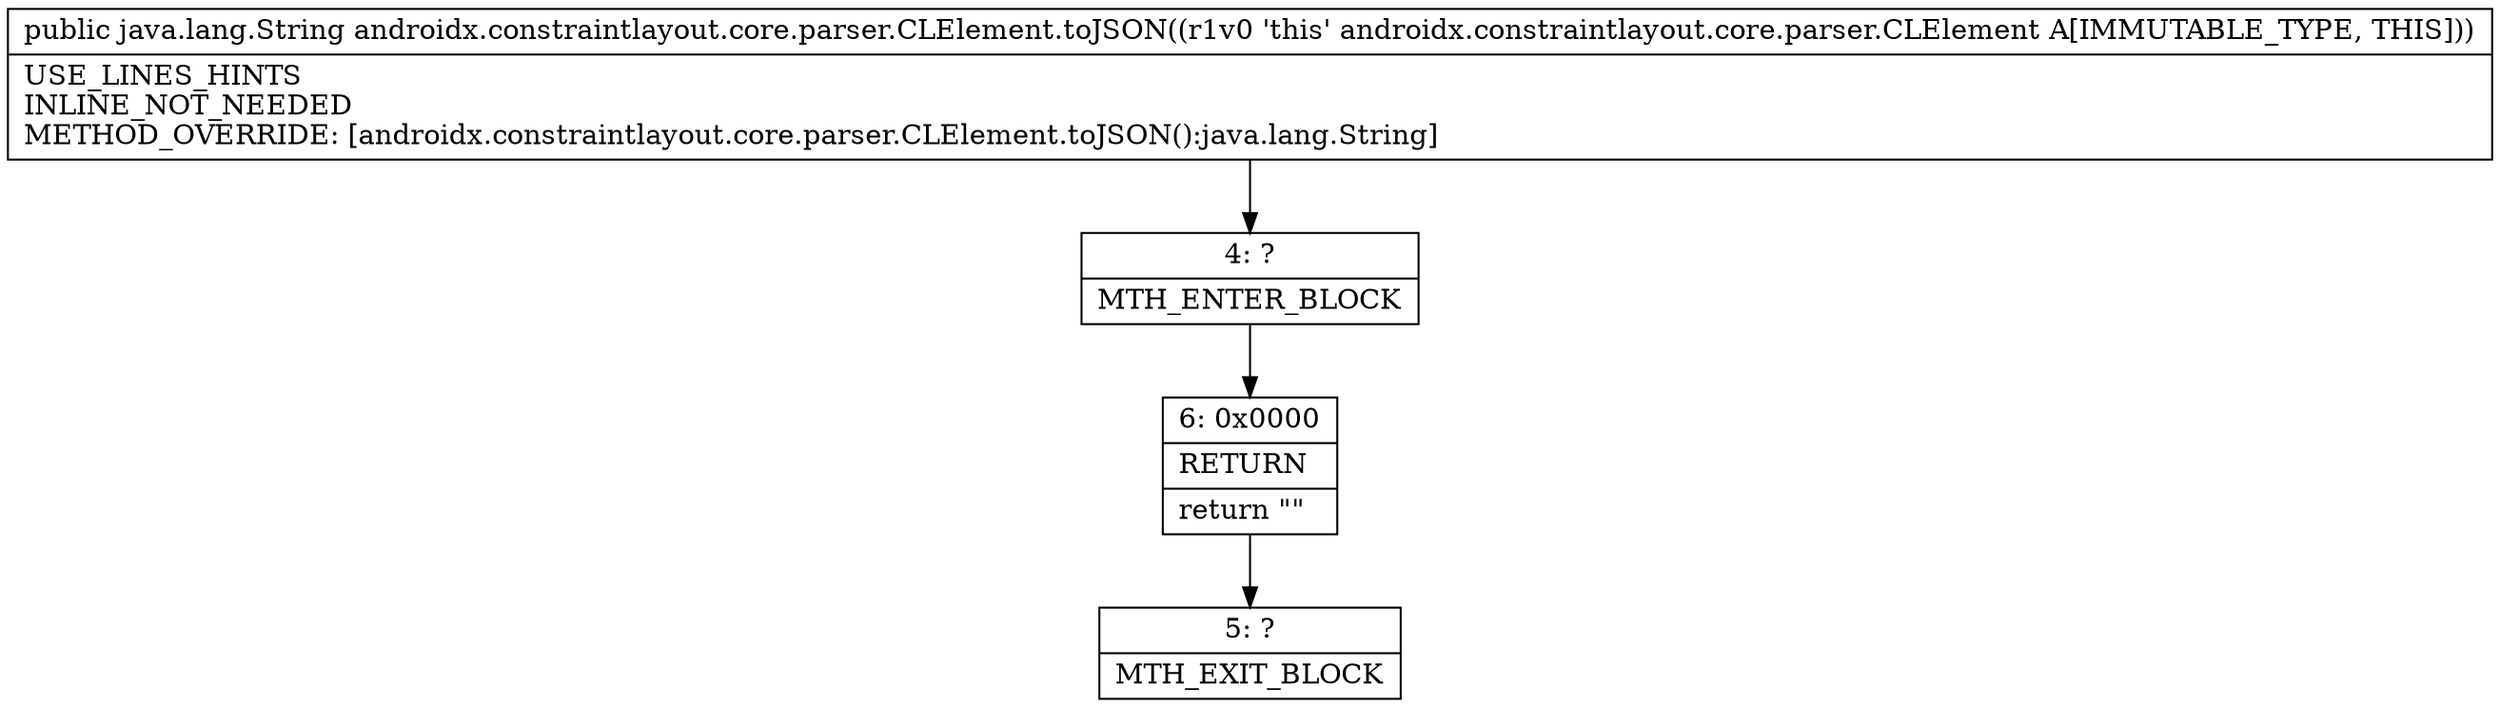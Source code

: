 digraph "CFG forandroidx.constraintlayout.core.parser.CLElement.toJSON()Ljava\/lang\/String;" {
Node_4 [shape=record,label="{4\:\ ?|MTH_ENTER_BLOCK\l}"];
Node_6 [shape=record,label="{6\:\ 0x0000|RETURN\l|return \"\"\l}"];
Node_5 [shape=record,label="{5\:\ ?|MTH_EXIT_BLOCK\l}"];
MethodNode[shape=record,label="{public java.lang.String androidx.constraintlayout.core.parser.CLElement.toJSON((r1v0 'this' androidx.constraintlayout.core.parser.CLElement A[IMMUTABLE_TYPE, THIS]))  | USE_LINES_HINTS\lINLINE_NOT_NEEDED\lMETHOD_OVERRIDE: [androidx.constraintlayout.core.parser.CLElement.toJSON():java.lang.String]\l}"];
MethodNode -> Node_4;Node_4 -> Node_6;
Node_6 -> Node_5;
}

